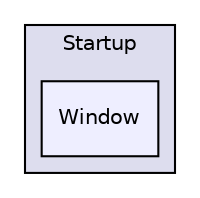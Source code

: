 digraph "Core/Source/Startup/Window" {
  compound=true
  node [ fontsize="10", fontname="Helvetica"];
  edge [ labelfontsize="10", labelfontname="Helvetica"];
  subgraph clusterdir_09f5313788705672dd13602df625ea19 {
    graph [ bgcolor="#ddddee", pencolor="black", label="Startup" fontname="Helvetica", fontsize="10", URL="dir_09f5313788705672dd13602df625ea19.html"]
  dir_935aec61971abac5fc3450464b4f5e2d [shape=box, label="Window", style="filled", fillcolor="#eeeeff", pencolor="black", URL="dir_935aec61971abac5fc3450464b4f5e2d.html"];
  }
}
